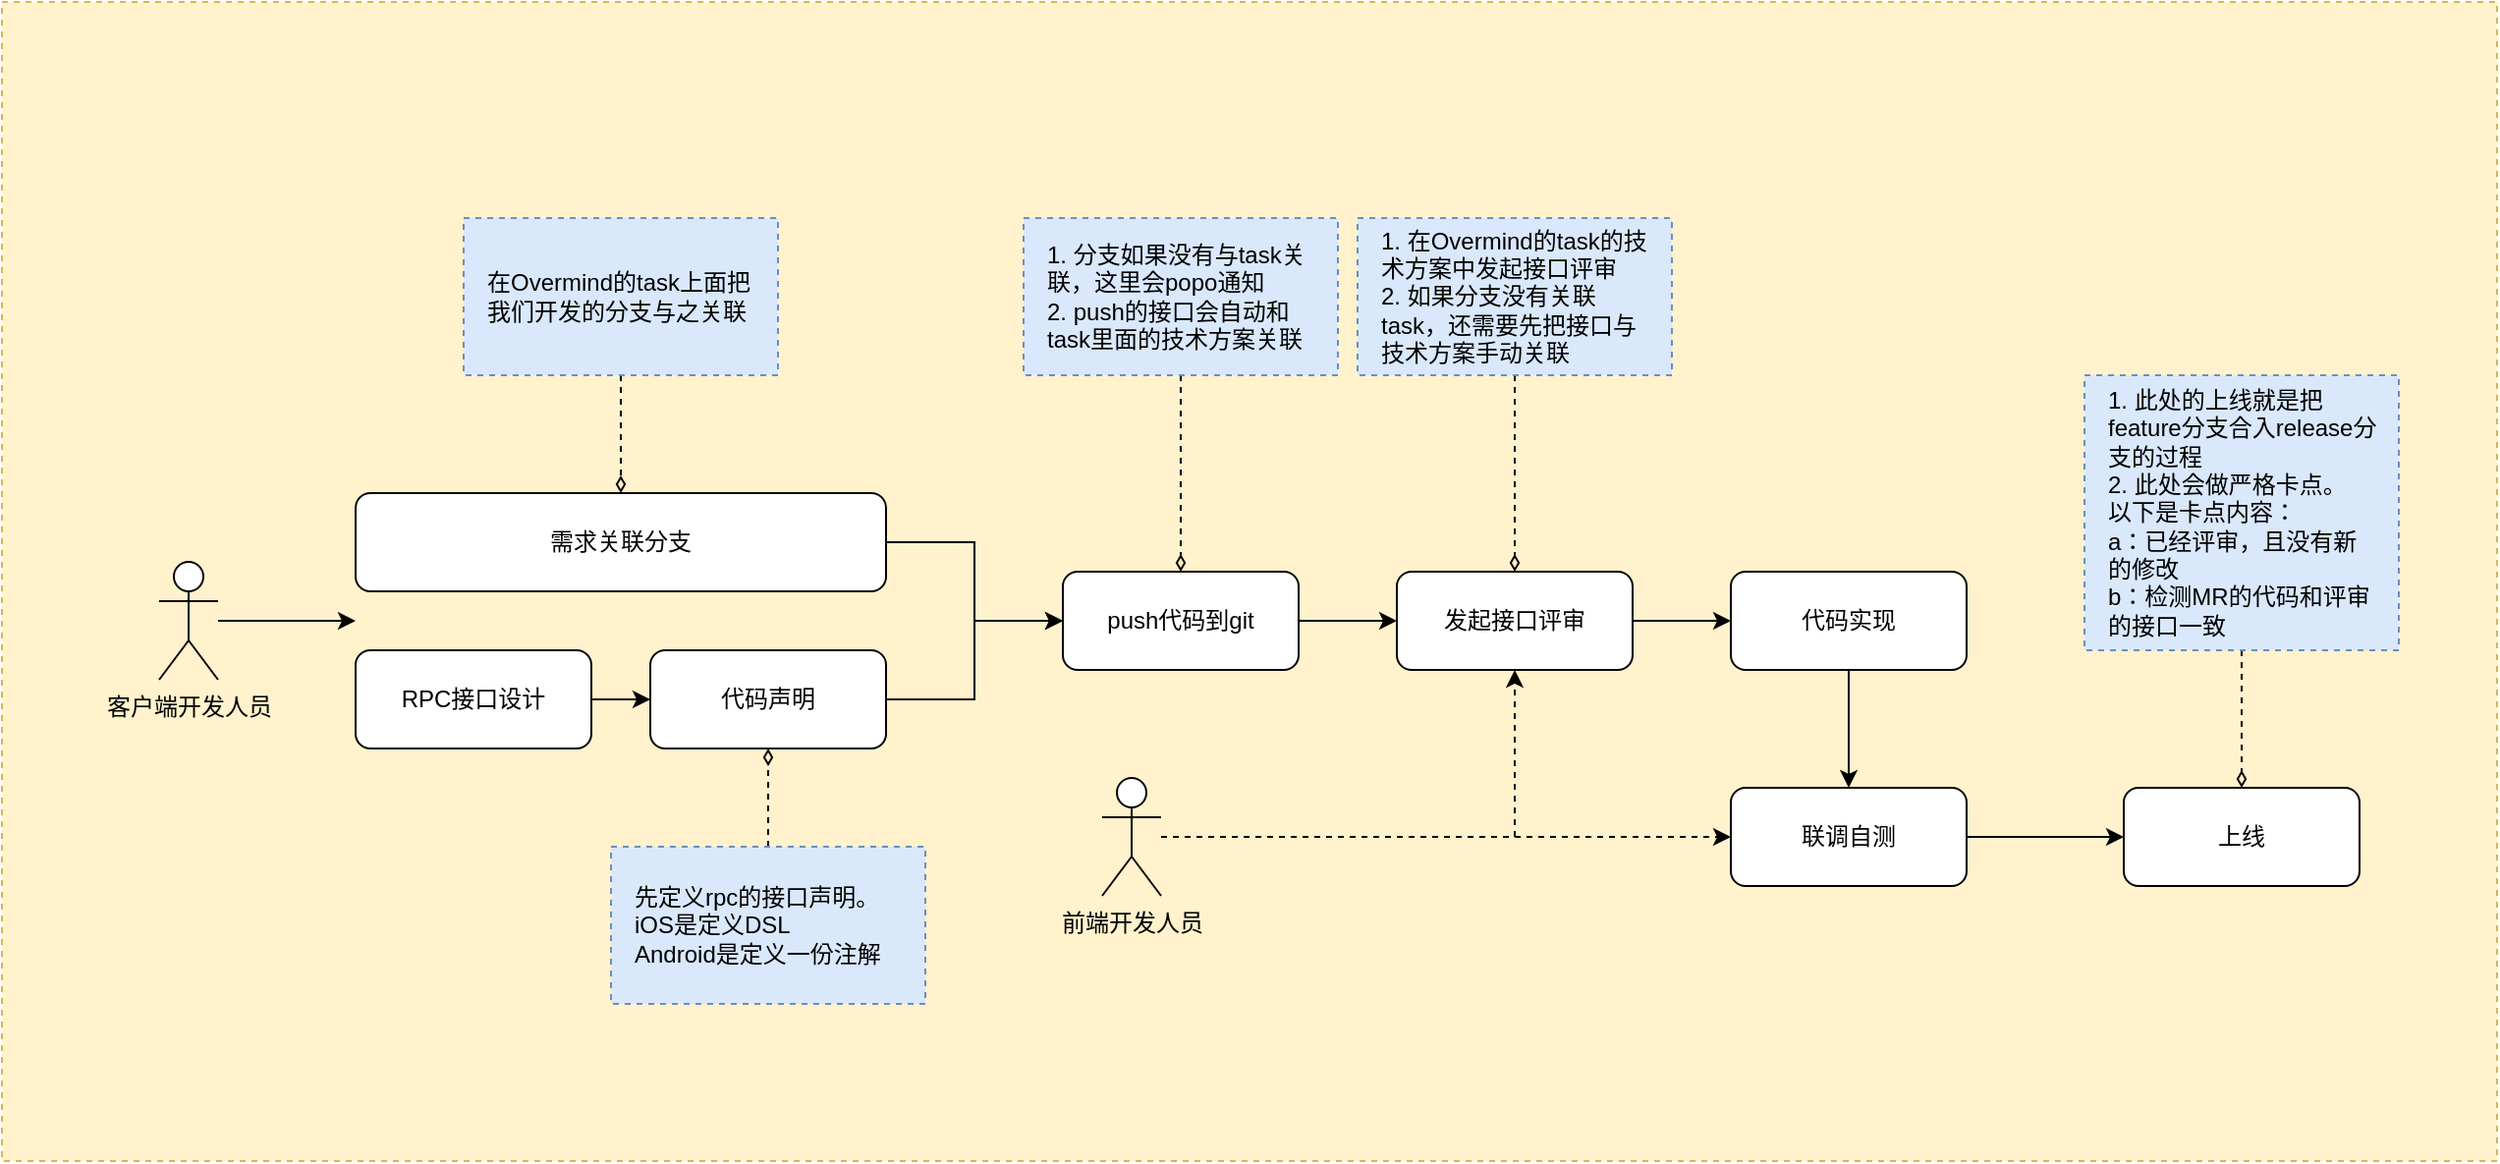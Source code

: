 <mxfile version="20.8.18" type="github">
  <diagram name="第 1 页" id="Luip35YU0Pi6NZM_zl1e">
    <mxGraphModel dx="1306" dy="836" grid="1" gridSize="10" guides="1" tooltips="1" connect="1" arrows="1" fold="1" page="1" pageScale="1" pageWidth="827" pageHeight="1169" math="0" shadow="0">
      <root>
        <mxCell id="0" />
        <mxCell id="1" parent="0" />
        <mxCell id="uAghjnq6TRzH6Xh05wNe-46" value="" style="rounded=0;whiteSpace=wrap;html=1;shadow=0;dashed=1;strokeColor=#d6b656;fillColor=#fff2cc;" vertex="1" parent="1">
          <mxGeometry x="20" y="160" width="1270" height="590" as="geometry" />
        </mxCell>
        <mxCell id="uAghjnq6TRzH6Xh05wNe-23" style="edgeStyle=orthogonalEdgeStyle;rounded=0;orthogonalLoop=1;jettySize=auto;html=1;entryX=0;entryY=0.5;entryDx=0;entryDy=0;" edge="1" parent="1" source="uAghjnq6TRzH6Xh05wNe-1" target="uAghjnq6TRzH6Xh05wNe-6">
          <mxGeometry relative="1" as="geometry" />
        </mxCell>
        <mxCell id="uAghjnq6TRzH6Xh05wNe-1" value="需求关联分支" style="rounded=1;whiteSpace=wrap;html=1;" vertex="1" parent="1">
          <mxGeometry x="200" y="410" width="270" height="50" as="geometry" />
        </mxCell>
        <mxCell id="uAghjnq6TRzH6Xh05wNe-18" style="edgeStyle=orthogonalEdgeStyle;rounded=0;orthogonalLoop=1;jettySize=auto;html=1;entryX=0;entryY=0.5;entryDx=0;entryDy=0;" edge="1" parent="1" source="uAghjnq6TRzH6Xh05wNe-4" target="uAghjnq6TRzH6Xh05wNe-5">
          <mxGeometry relative="1" as="geometry" />
        </mxCell>
        <mxCell id="uAghjnq6TRzH6Xh05wNe-4" value="RPC接口设计" style="rounded=1;whiteSpace=wrap;html=1;" vertex="1" parent="1">
          <mxGeometry x="200" y="490" width="120" height="50" as="geometry" />
        </mxCell>
        <mxCell id="uAghjnq6TRzH6Xh05wNe-21" style="edgeStyle=orthogonalEdgeStyle;rounded=0;orthogonalLoop=1;jettySize=auto;html=1;entryX=0;entryY=0.5;entryDx=0;entryDy=0;" edge="1" parent="1" source="uAghjnq6TRzH6Xh05wNe-5" target="uAghjnq6TRzH6Xh05wNe-6">
          <mxGeometry relative="1" as="geometry" />
        </mxCell>
        <mxCell id="uAghjnq6TRzH6Xh05wNe-5" value="代码声明" style="rounded=1;whiteSpace=wrap;html=1;" vertex="1" parent="1">
          <mxGeometry x="350" y="490" width="120" height="50" as="geometry" />
        </mxCell>
        <mxCell id="uAghjnq6TRzH6Xh05wNe-24" style="edgeStyle=orthogonalEdgeStyle;rounded=0;orthogonalLoop=1;jettySize=auto;html=1;entryX=0;entryY=0.5;entryDx=0;entryDy=0;" edge="1" parent="1" source="uAghjnq6TRzH6Xh05wNe-6" target="uAghjnq6TRzH6Xh05wNe-7">
          <mxGeometry relative="1" as="geometry" />
        </mxCell>
        <mxCell id="uAghjnq6TRzH6Xh05wNe-6" value="push代码到git" style="rounded=1;whiteSpace=wrap;html=1;" vertex="1" parent="1">
          <mxGeometry x="560" y="450" width="120" height="50" as="geometry" />
        </mxCell>
        <mxCell id="uAghjnq6TRzH6Xh05wNe-25" style="edgeStyle=orthogonalEdgeStyle;rounded=0;orthogonalLoop=1;jettySize=auto;html=1;entryX=0;entryY=0.5;entryDx=0;entryDy=0;" edge="1" parent="1" source="uAghjnq6TRzH6Xh05wNe-7" target="uAghjnq6TRzH6Xh05wNe-8">
          <mxGeometry relative="1" as="geometry" />
        </mxCell>
        <mxCell id="uAghjnq6TRzH6Xh05wNe-7" value="发起接口评审" style="rounded=1;whiteSpace=wrap;html=1;" vertex="1" parent="1">
          <mxGeometry x="730" y="450" width="120" height="50" as="geometry" />
        </mxCell>
        <mxCell id="uAghjnq6TRzH6Xh05wNe-26" style="edgeStyle=orthogonalEdgeStyle;rounded=0;orthogonalLoop=1;jettySize=auto;html=1;entryX=0.5;entryY=0;entryDx=0;entryDy=0;" edge="1" parent="1" source="uAghjnq6TRzH6Xh05wNe-8" target="uAghjnq6TRzH6Xh05wNe-9">
          <mxGeometry relative="1" as="geometry" />
        </mxCell>
        <mxCell id="uAghjnq6TRzH6Xh05wNe-8" value="代码实现" style="rounded=1;whiteSpace=wrap;html=1;" vertex="1" parent="1">
          <mxGeometry x="900" y="450" width="120" height="50" as="geometry" />
        </mxCell>
        <mxCell id="uAghjnq6TRzH6Xh05wNe-27" style="edgeStyle=orthogonalEdgeStyle;rounded=0;orthogonalLoop=1;jettySize=auto;html=1;entryX=0;entryY=0.5;entryDx=0;entryDy=0;" edge="1" parent="1" source="uAghjnq6TRzH6Xh05wNe-9" target="uAghjnq6TRzH6Xh05wNe-10">
          <mxGeometry relative="1" as="geometry" />
        </mxCell>
        <mxCell id="uAghjnq6TRzH6Xh05wNe-9" value="联调自测" style="rounded=1;whiteSpace=wrap;html=1;" vertex="1" parent="1">
          <mxGeometry x="900" y="560" width="120" height="50" as="geometry" />
        </mxCell>
        <mxCell id="uAghjnq6TRzH6Xh05wNe-10" value="上线" style="rounded=1;whiteSpace=wrap;html=1;" vertex="1" parent="1">
          <mxGeometry x="1100" y="560" width="120" height="50" as="geometry" />
        </mxCell>
        <mxCell id="uAghjnq6TRzH6Xh05wNe-17" style="edgeStyle=orthogonalEdgeStyle;rounded=0;orthogonalLoop=1;jettySize=auto;html=1;" edge="1" parent="1" source="uAghjnq6TRzH6Xh05wNe-11">
          <mxGeometry relative="1" as="geometry">
            <mxPoint x="200" y="475" as="targetPoint" />
          </mxGeometry>
        </mxCell>
        <mxCell id="uAghjnq6TRzH6Xh05wNe-11" value="客户端开发人员" style="shape=umlActor;verticalLabelPosition=bottom;verticalAlign=top;html=1;outlineConnect=0;" vertex="1" parent="1">
          <mxGeometry x="100" y="445" width="30" height="60" as="geometry" />
        </mxCell>
        <mxCell id="uAghjnq6TRzH6Xh05wNe-41" style="edgeStyle=orthogonalEdgeStyle;rounded=0;orthogonalLoop=1;jettySize=auto;html=1;entryX=0.5;entryY=0;entryDx=0;entryDy=0;dashed=1;endArrow=diamondThin;endFill=0;" edge="1" parent="1" source="uAghjnq6TRzH6Xh05wNe-29" target="uAghjnq6TRzH6Xh05wNe-1">
          <mxGeometry relative="1" as="geometry" />
        </mxCell>
        <mxCell id="uAghjnq6TRzH6Xh05wNe-29" value="在Overmind的task上面把我们开发的分支与之关联" style="text;html=1;strokeColor=#6c8ebf;fillColor=#dae8fc;align=left;verticalAlign=middle;whiteSpace=wrap;rounded=0;shadow=0;dashed=1;spacingRight=10;spacingTop=10;spacingBottom=10;spacingLeft=10;" vertex="1" parent="1">
          <mxGeometry x="255" y="270" width="160" height="80" as="geometry" />
        </mxCell>
        <mxCell id="uAghjnq6TRzH6Xh05wNe-42" style="edgeStyle=orthogonalEdgeStyle;rounded=0;orthogonalLoop=1;jettySize=auto;html=1;entryX=0.5;entryY=1;entryDx=0;entryDy=0;dashed=1;endArrow=diamondThin;endFill=0;" edge="1" parent="1" source="uAghjnq6TRzH6Xh05wNe-31" target="uAghjnq6TRzH6Xh05wNe-5">
          <mxGeometry relative="1" as="geometry" />
        </mxCell>
        <mxCell id="uAghjnq6TRzH6Xh05wNe-31" value="先定义rpc的接口声明。&lt;br&gt;iOS是定义DSL&lt;br&gt;Android是定义一份注解" style="text;html=1;strokeColor=#6c8ebf;fillColor=#dae8fc;align=left;verticalAlign=middle;whiteSpace=wrap;rounded=0;shadow=0;dashed=1;spacingRight=10;spacingTop=10;spacingBottom=10;spacingLeft=10;" vertex="1" parent="1">
          <mxGeometry x="330" y="590" width="160" height="80" as="geometry" />
        </mxCell>
        <mxCell id="uAghjnq6TRzH6Xh05wNe-36" style="edgeStyle=orthogonalEdgeStyle;rounded=0;orthogonalLoop=1;jettySize=auto;html=1;entryX=0.5;entryY=1;entryDx=0;entryDy=0;dashed=1;" edge="1" parent="1" source="uAghjnq6TRzH6Xh05wNe-32" target="uAghjnq6TRzH6Xh05wNe-7">
          <mxGeometry relative="1" as="geometry" />
        </mxCell>
        <mxCell id="uAghjnq6TRzH6Xh05wNe-37" style="edgeStyle=orthogonalEdgeStyle;rounded=0;orthogonalLoop=1;jettySize=auto;html=1;entryX=0;entryY=0.5;entryDx=0;entryDy=0;dashed=1;" edge="1" parent="1" source="uAghjnq6TRzH6Xh05wNe-32" target="uAghjnq6TRzH6Xh05wNe-9">
          <mxGeometry relative="1" as="geometry" />
        </mxCell>
        <mxCell id="uAghjnq6TRzH6Xh05wNe-32" value="前端开发人员" style="shape=umlActor;verticalLabelPosition=bottom;verticalAlign=top;html=1;outlineConnect=0;" vertex="1" parent="1">
          <mxGeometry x="580" y="555" width="30" height="60" as="geometry" />
        </mxCell>
        <mxCell id="uAghjnq6TRzH6Xh05wNe-43" style="edgeStyle=orthogonalEdgeStyle;rounded=0;orthogonalLoop=1;jettySize=auto;html=1;entryX=0.5;entryY=0;entryDx=0;entryDy=0;dashed=1;endArrow=diamondThin;endFill=0;" edge="1" parent="1" source="uAghjnq6TRzH6Xh05wNe-38" target="uAghjnq6TRzH6Xh05wNe-6">
          <mxGeometry relative="1" as="geometry" />
        </mxCell>
        <mxCell id="uAghjnq6TRzH6Xh05wNe-38" value="1. 分支如果没有与task关联，这里会popo通知&lt;br&gt;2. push的接口会自动和task里面的技术方案关联" style="text;html=1;strokeColor=#6c8ebf;fillColor=#dae8fc;align=left;verticalAlign=middle;whiteSpace=wrap;rounded=0;shadow=0;dashed=1;spacingRight=10;spacingTop=10;spacingBottom=10;spacingLeft=10;" vertex="1" parent="1">
          <mxGeometry x="540" y="270" width="160" height="80" as="geometry" />
        </mxCell>
        <mxCell id="uAghjnq6TRzH6Xh05wNe-44" style="edgeStyle=orthogonalEdgeStyle;rounded=0;orthogonalLoop=1;jettySize=auto;html=1;entryX=0.5;entryY=0;entryDx=0;entryDy=0;dashed=1;endArrow=diamondThin;endFill=0;" edge="1" parent="1" source="uAghjnq6TRzH6Xh05wNe-39" target="uAghjnq6TRzH6Xh05wNe-7">
          <mxGeometry relative="1" as="geometry" />
        </mxCell>
        <mxCell id="uAghjnq6TRzH6Xh05wNe-39" value="1. 在Overmind的task的技术方案中发起接口评审&lt;br&gt;2. 如果分支没有关联task，还需要先把接口与技术方案手动关联" style="text;html=1;strokeColor=#6c8ebf;fillColor=#dae8fc;align=left;verticalAlign=middle;whiteSpace=wrap;rounded=0;shadow=0;dashed=1;spacingRight=10;spacingTop=10;spacingBottom=10;spacingLeft=10;" vertex="1" parent="1">
          <mxGeometry x="710" y="270" width="160" height="80" as="geometry" />
        </mxCell>
        <mxCell id="uAghjnq6TRzH6Xh05wNe-45" style="edgeStyle=orthogonalEdgeStyle;rounded=0;orthogonalLoop=1;jettySize=auto;html=1;entryX=0.5;entryY=0;entryDx=0;entryDy=0;dashed=1;endArrow=diamondThin;endFill=0;" edge="1" parent="1" source="uAghjnq6TRzH6Xh05wNe-40" target="uAghjnq6TRzH6Xh05wNe-10">
          <mxGeometry relative="1" as="geometry" />
        </mxCell>
        <mxCell id="uAghjnq6TRzH6Xh05wNe-40" value="1. 此处的上线就是把feature分支合入release分支的过程&lt;br&gt;2. 此处会做严格卡点。&lt;br&gt;以下是卡点内容：&lt;br&gt;a：已经评审，且没有新的修改&lt;br&gt;b：检测MR的代码和评审的接口一致" style="text;html=1;strokeColor=#6c8ebf;fillColor=#dae8fc;align=left;verticalAlign=middle;whiteSpace=wrap;rounded=0;shadow=0;dashed=1;spacingRight=10;spacingTop=10;spacingBottom=10;spacingLeft=10;" vertex="1" parent="1">
          <mxGeometry x="1080" y="350" width="160" height="140" as="geometry" />
        </mxCell>
      </root>
    </mxGraphModel>
  </diagram>
</mxfile>
